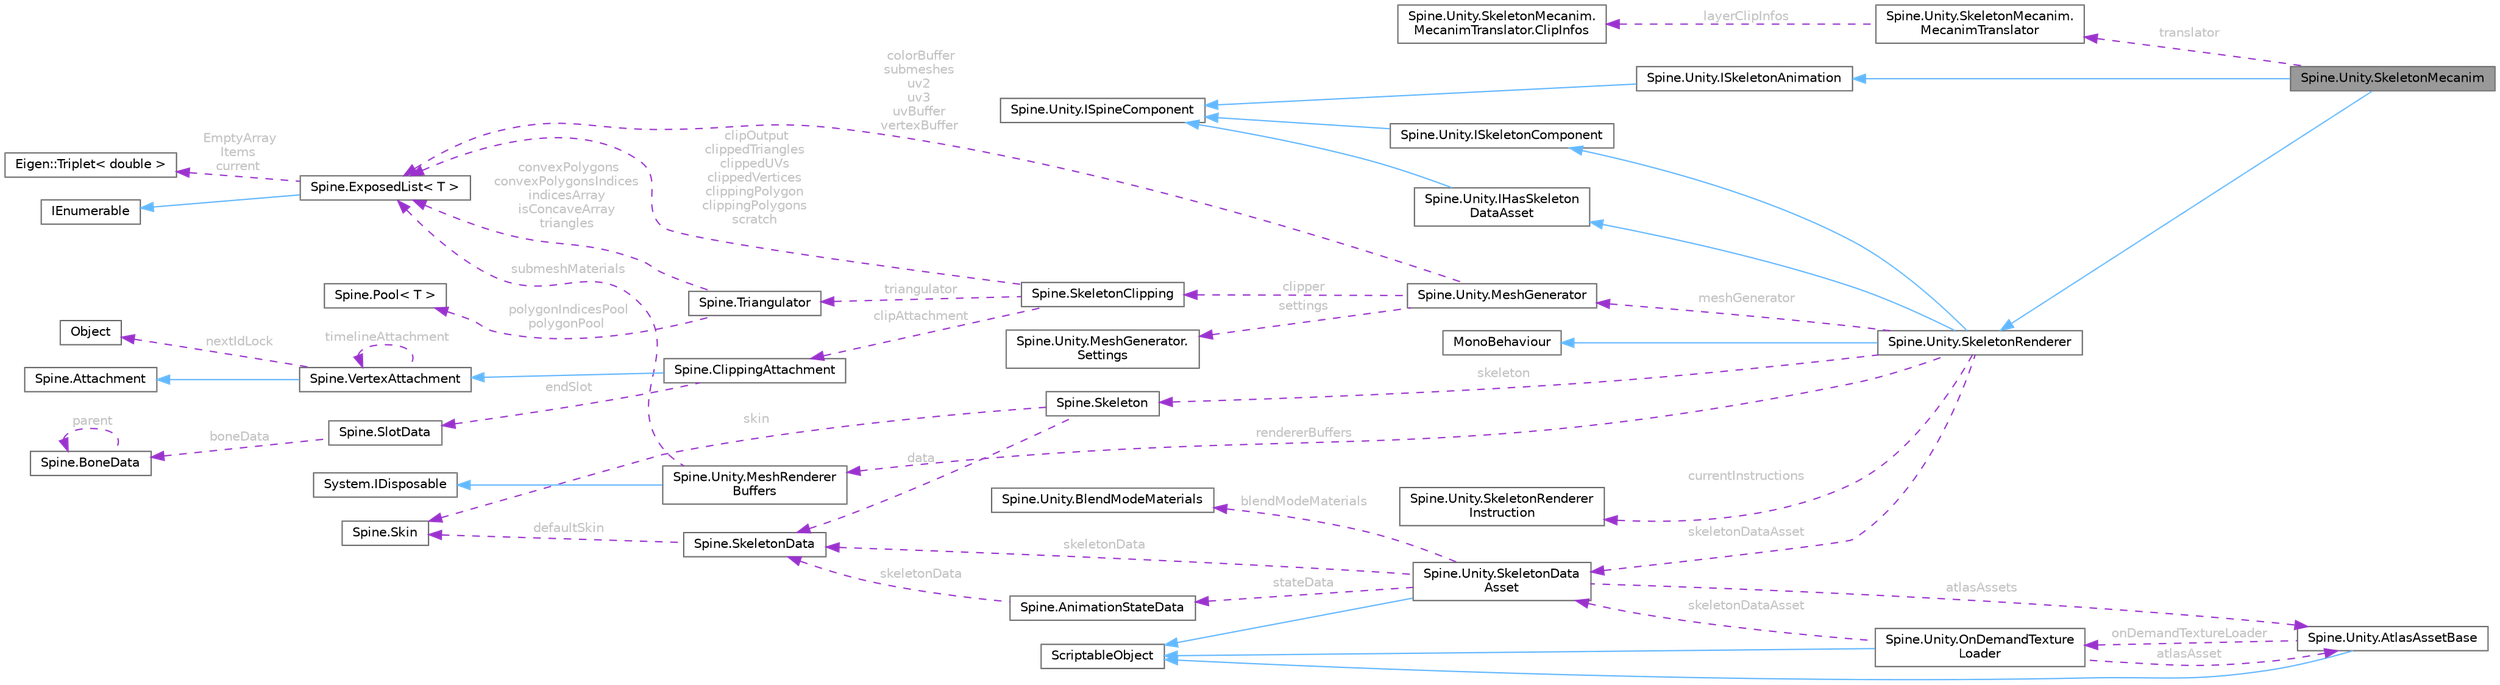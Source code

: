 digraph "Spine.Unity.SkeletonMecanim"
{
 // LATEX_PDF_SIZE
  bgcolor="transparent";
  edge [fontname=Helvetica,fontsize=10,labelfontname=Helvetica,labelfontsize=10];
  node [fontname=Helvetica,fontsize=10,shape=box,height=0.2,width=0.4];
  rankdir="LR";
  Node1 [id="Node000001",label="Spine.Unity.SkeletonMecanim",height=0.2,width=0.4,color="gray40", fillcolor="grey60", style="filled", fontcolor="black",tooltip=" "];
  Node2 -> Node1 [id="edge1_Node000001_Node000002",dir="back",color="steelblue1",style="solid",tooltip=" "];
  Node2 [id="Node000002",label="Spine.Unity.SkeletonRenderer",height=0.2,width=0.4,color="gray40", fillcolor="white", style="filled",URL="$class_spine_1_1_unity_1_1_skeleton_renderer.html",tooltip="Base class of animated Spine skeleton components. This component manages and renders a skeleton."];
  Node3 -> Node2 [id="edge2_Node000002_Node000003",dir="back",color="steelblue1",style="solid",tooltip=" "];
  Node3 [id="Node000003",label="MonoBehaviour",height=0.2,width=0.4,color="gray40", fillcolor="white", style="filled",tooltip=" "];
  Node4 -> Node2 [id="edge3_Node000002_Node000004",dir="back",color="steelblue1",style="solid",tooltip=" "];
  Node4 [id="Node000004",label="Spine.Unity.ISkeletonComponent",height=0.2,width=0.4,color="gray40", fillcolor="white", style="filled",URL="$interface_spine_1_1_unity_1_1_i_skeleton_component.html",tooltip="A Spine-Unity Component that manages a Spine.Skeleton instance, instantiated from a SkeletonDataAsset..."];
  Node5 -> Node4 [id="edge4_Node000004_Node000005",dir="back",color="steelblue1",style="solid",tooltip=" "];
  Node5 [id="Node000005",label="Spine.Unity.ISpineComponent",height=0.2,width=0.4,color="gray40", fillcolor="white", style="filled",URL="$interface_spine_1_1_unity_1_1_i_spine_component.html",tooltip=" "];
  Node6 -> Node2 [id="edge5_Node000002_Node000006",dir="back",color="steelblue1",style="solid",tooltip=" "];
  Node6 [id="Node000006",label="Spine.Unity.IHasSkeleton\lDataAsset",height=0.2,width=0.4,color="gray40", fillcolor="white", style="filled",URL="$interface_spine_1_1_unity_1_1_i_has_skeleton_data_asset.html",tooltip="Holds a reference to a SkeletonDataAsset."];
  Node5 -> Node6 [id="edge6_Node000006_Node000005",dir="back",color="steelblue1",style="solid",tooltip=" "];
  Node7 -> Node2 [id="edge7_Node000002_Node000007",dir="back",color="darkorchid3",style="dashed",tooltip=" ",label=" skeletonDataAsset",fontcolor="grey" ];
  Node7 [id="Node000007",label="Spine.Unity.SkeletonData\lAsset",height=0.2,width=0.4,color="gray40", fillcolor="white", style="filled",URL="$class_spine_1_1_unity_1_1_skeleton_data_asset.html",tooltip=" "];
  Node8 -> Node7 [id="edge8_Node000007_Node000008",dir="back",color="steelblue1",style="solid",tooltip=" "];
  Node8 [id="Node000008",label="ScriptableObject",height=0.2,width=0.4,color="gray40", fillcolor="white", style="filled",tooltip=" "];
  Node9 -> Node7 [id="edge9_Node000007_Node000009",dir="back",color="darkorchid3",style="dashed",tooltip=" ",label=" atlasAssets",fontcolor="grey" ];
  Node9 [id="Node000009",label="Spine.Unity.AtlasAssetBase",height=0.2,width=0.4,color="gray40", fillcolor="white", style="filled",URL="$class_spine_1_1_unity_1_1_atlas_asset_base.html",tooltip=" "];
  Node8 -> Node9 [id="edge10_Node000009_Node000008",dir="back",color="steelblue1",style="solid",tooltip=" "];
  Node10 -> Node9 [id="edge11_Node000009_Node000010",dir="back",color="darkorchid3",style="dashed",tooltip=" ",label=" onDemandTextureLoader",fontcolor="grey" ];
  Node10 [id="Node000010",label="Spine.Unity.OnDemandTexture\lLoader",height=0.2,width=0.4,color="gray40", fillcolor="white", style="filled",URL="$class_spine_1_1_unity_1_1_on_demand_texture_loader.html",tooltip=" "];
  Node8 -> Node10 [id="edge12_Node000010_Node000008",dir="back",color="steelblue1",style="solid",tooltip=" "];
  Node9 -> Node10 [id="edge13_Node000010_Node000009",dir="back",color="darkorchid3",style="dashed",tooltip=" ",label=" atlasAsset",fontcolor="grey" ];
  Node7 -> Node10 [id="edge14_Node000010_Node000007",dir="back",color="darkorchid3",style="dashed",tooltip=" ",label=" skeletonDataAsset",fontcolor="grey" ];
  Node11 -> Node7 [id="edge15_Node000007_Node000011",dir="back",color="darkorchid3",style="dashed",tooltip=" ",label=" blendModeMaterials",fontcolor="grey" ];
  Node11 [id="Node000011",label="Spine.Unity.BlendModeMaterials",height=0.2,width=0.4,color="gray40", fillcolor="white", style="filled",URL="$class_spine_1_1_unity_1_1_blend_mode_materials.html",tooltip=" "];
  Node12 -> Node7 [id="edge16_Node000007_Node000012",dir="back",color="darkorchid3",style="dashed",tooltip=" ",label=" skeletonData",fontcolor="grey" ];
  Node12 [id="Node000012",label="Spine.SkeletonData",height=0.2,width=0.4,color="gray40", fillcolor="white", style="filled",URL="$class_spine_1_1_skeleton_data.html",tooltip="Stores the setup pose and all of the stateless data for a skeleton."];
  Node13 -> Node12 [id="edge17_Node000012_Node000013",dir="back",color="darkorchid3",style="dashed",tooltip=" ",label=" defaultSkin",fontcolor="grey" ];
  Node13 [id="Node000013",label="Spine.Skin",height=0.2,width=0.4,color="gray40", fillcolor="white", style="filled",URL="$class_spine_1_1_skin.html",tooltip="Stores attachments by slot index and attachment name."];
  Node14 -> Node7 [id="edge18_Node000007_Node000014",dir="back",color="darkorchid3",style="dashed",tooltip=" ",label=" stateData",fontcolor="grey" ];
  Node14 [id="Node000014",label="Spine.AnimationStateData",height=0.2,width=0.4,color="gray40", fillcolor="white", style="filled",URL="$class_spine_1_1_animation_state_data.html",tooltip="Stores mix (crossfade) durations to be applied when AnimationState animations are changed."];
  Node12 -> Node14 [id="edge19_Node000014_Node000012",dir="back",color="darkorchid3",style="dashed",tooltip=" ",label=" skeletonData",fontcolor="grey" ];
  Node15 -> Node2 [id="edge20_Node000002_Node000015",dir="back",color="darkorchid3",style="dashed",tooltip=" ",label=" currentInstructions",fontcolor="grey" ];
  Node15 [id="Node000015",label="Spine.Unity.SkeletonRenderer\lInstruction",height=0.2,width=0.4,color="gray40", fillcolor="white", style="filled",URL="$class_spine_1_1_unity_1_1_skeleton_renderer_instruction.html",tooltip="Instructions used by a SkeletonRenderer to render a mesh."];
  Node16 -> Node2 [id="edge21_Node000002_Node000016",dir="back",color="darkorchid3",style="dashed",tooltip=" ",label=" meshGenerator",fontcolor="grey" ];
  Node16 [id="Node000016",label="Spine.Unity.MeshGenerator",height=0.2,width=0.4,color="gray40", fillcolor="white", style="filled",URL="$class_spine_1_1_unity_1_1_mesh_generator.html",tooltip="Holds several methods to prepare and generate a UnityEngine mesh based on a skeleton...."];
  Node17 -> Node16 [id="edge22_Node000016_Node000017",dir="back",color="darkorchid3",style="dashed",tooltip=" ",label=" settings",fontcolor="grey" ];
  Node17 [id="Node000017",label="Spine.Unity.MeshGenerator.\lSettings",height=0.2,width=0.4,color="gray40", fillcolor="white", style="filled",URL="$struct_spine_1_1_unity_1_1_mesh_generator_1_1_settings.html",tooltip=" "];
  Node18 -> Node16 [id="edge23_Node000016_Node000018",dir="back",color="darkorchid3",style="dashed",tooltip=" ",label=" colorBuffer\nsubmeshes\nuv2\nuv3\nuvBuffer\nvertexBuffer",fontcolor="grey" ];
  Node18 [id="Node000018",label="Spine.ExposedList\< T \>",height=0.2,width=0.4,color="gray40", fillcolor="white", style="filled",URL="$class_spine_1_1_exposed_list-1-g.html",tooltip=" "];
  Node19 -> Node18 [id="edge24_Node000018_Node000019",dir="back",color="steelblue1",style="solid",tooltip=" "];
  Node19 [id="Node000019",label="IEnumerable",height=0.2,width=0.4,color="gray40", fillcolor="white", style="filled",tooltip=" "];
  Node20 -> Node18 [id="edge25_Node000018_Node000020",dir="back",color="darkorchid3",style="dashed",tooltip=" ",label=" EmptyArray\nItems\ncurrent",fontcolor="grey" ];
  Node20 [id="Node000020",label="Eigen::Triplet\< double \>",height=0.2,width=0.4,color="gray40", fillcolor="white", style="filled",URL="$class_eigen_1_1_triplet.html",tooltip=" "];
  Node21 -> Node16 [id="edge26_Node000016_Node000021",dir="back",color="darkorchid3",style="dashed",tooltip=" ",label=" clipper",fontcolor="grey" ];
  Node21 [id="Node000021",label="Spine.SkeletonClipping",height=0.2,width=0.4,color="gray40", fillcolor="white", style="filled",URL="$class_spine_1_1_skeleton_clipping.html",tooltip=" "];
  Node22 -> Node21 [id="edge27_Node000021_Node000022",dir="back",color="darkorchid3",style="dashed",tooltip=" ",label=" triangulator",fontcolor="grey" ];
  Node22 [id="Node000022",label="Spine.Triangulator",height=0.2,width=0.4,color="gray40", fillcolor="white", style="filled",URL="$class_spine_1_1_triangulator.html",tooltip=" "];
  Node18 -> Node22 [id="edge28_Node000022_Node000018",dir="back",color="darkorchid3",style="dashed",tooltip=" ",label=" convexPolygons\nconvexPolygonsIndices\nindicesArray\nisConcaveArray\ntriangles",fontcolor="grey" ];
  Node23 -> Node22 [id="edge29_Node000022_Node000023",dir="back",color="darkorchid3",style="dashed",tooltip=" ",label=" polygonIndicesPool\npolygonPool",fontcolor="grey" ];
  Node23 [id="Node000023",label="Spine.Pool\< T \>",height=0.2,width=0.4,color="gray40", fillcolor="white", style="filled",URL="$class_spine_1_1_pool-1-g.html",tooltip=" "];
  Node18 -> Node21 [id="edge30_Node000021_Node000018",dir="back",color="darkorchid3",style="dashed",tooltip=" ",label=" clipOutput\nclippedTriangles\nclippedUVs\nclippedVertices\nclippingPolygon\nclippingPolygons\nscratch",fontcolor="grey" ];
  Node24 -> Node21 [id="edge31_Node000021_Node000024",dir="back",color="darkorchid3",style="dashed",tooltip=" ",label=" clipAttachment",fontcolor="grey" ];
  Node24 [id="Node000024",label="Spine.ClippingAttachment",height=0.2,width=0.4,color="gray40", fillcolor="white", style="filled",URL="$class_spine_1_1_clipping_attachment.html",tooltip=" "];
  Node25 -> Node24 [id="edge32_Node000024_Node000025",dir="back",color="steelblue1",style="solid",tooltip=" "];
  Node25 [id="Node000025",label="Spine.VertexAttachment",height=0.2,width=0.4,color="gray40", fillcolor="white", style="filled",URL="$class_spine_1_1_vertex_attachment.html",tooltip=">An attachment with vertices that are transformed by one or more bones and can be deformed by a slot'..."];
  Node26 -> Node25 [id="edge33_Node000025_Node000026",dir="back",color="steelblue1",style="solid",tooltip=" "];
  Node26 [id="Node000026",label="Spine.Attachment",height=0.2,width=0.4,color="gray40", fillcolor="white", style="filled",URL="$class_spine_1_1_attachment.html",tooltip="The base class for all attachments."];
  Node27 -> Node25 [id="edge34_Node000025_Node000027",dir="back",color="darkorchid3",style="dashed",tooltip=" ",label=" nextIdLock",fontcolor="grey" ];
  Node27 [id="Node000027",label="Object",height=0.2,width=0.4,color="gray40", fillcolor="white", style="filled",URL="$class_object.html",tooltip=" "];
  Node25 -> Node25 [id="edge35_Node000025_Node000025",dir="back",color="darkorchid3",style="dashed",tooltip=" ",label=" timelineAttachment",fontcolor="grey" ];
  Node28 -> Node24 [id="edge36_Node000024_Node000028",dir="back",color="darkorchid3",style="dashed",tooltip=" ",label=" endSlot",fontcolor="grey" ];
  Node28 [id="Node000028",label="Spine.SlotData",height=0.2,width=0.4,color="gray40", fillcolor="white", style="filled",URL="$class_spine_1_1_slot_data.html",tooltip=" "];
  Node29 -> Node28 [id="edge37_Node000028_Node000029",dir="back",color="darkorchid3",style="dashed",tooltip=" ",label=" boneData",fontcolor="grey" ];
  Node29 [id="Node000029",label="Spine.BoneData",height=0.2,width=0.4,color="gray40", fillcolor="white", style="filled",URL="$class_spine_1_1_bone_data.html",tooltip=" "];
  Node29 -> Node29 [id="edge38_Node000029_Node000029",dir="back",color="darkorchid3",style="dashed",tooltip=" ",label=" parent",fontcolor="grey" ];
  Node30 -> Node2 [id="edge39_Node000002_Node000030",dir="back",color="darkorchid3",style="dashed",tooltip=" ",label=" rendererBuffers",fontcolor="grey" ];
  Node30 [id="Node000030",label="Spine.Unity.MeshRenderer\lBuffers",height=0.2,width=0.4,color="gray40", fillcolor="white", style="filled",URL="$class_spine_1_1_unity_1_1_mesh_renderer_buffers.html",tooltip="A double-buffered Mesh, and a shared material array, bundled for use by Spine components that need to..."];
  Node31 -> Node30 [id="edge40_Node000030_Node000031",dir="back",color="steelblue1",style="solid",tooltip=" "];
  Node31 [id="Node000031",label="System.IDisposable",height=0.2,width=0.4,color="gray40", fillcolor="white", style="filled",tooltip=" "];
  Node18 -> Node30 [id="edge41_Node000030_Node000018",dir="back",color="darkorchid3",style="dashed",tooltip=" ",label=" submeshMaterials",fontcolor="grey" ];
  Node32 -> Node2 [id="edge42_Node000002_Node000032",dir="back",color="darkorchid3",style="dashed",tooltip=" ",label=" skeleton",fontcolor="grey" ];
  Node32 [id="Node000032",label="Spine.Skeleton",height=0.2,width=0.4,color="gray40", fillcolor="white", style="filled",URL="$class_spine_1_1_skeleton.html",tooltip=" "];
  Node12 -> Node32 [id="edge43_Node000032_Node000012",dir="back",color="darkorchid3",style="dashed",tooltip=" ",label=" data",fontcolor="grey" ];
  Node13 -> Node32 [id="edge44_Node000032_Node000013",dir="back",color="darkorchid3",style="dashed",tooltip=" ",label=" skin",fontcolor="grey" ];
  Node33 -> Node1 [id="edge45_Node000001_Node000033",dir="back",color="steelblue1",style="solid",tooltip=" "];
  Node33 [id="Node000033",label="Spine.Unity.ISkeletonAnimation",height=0.2,width=0.4,color="gray40", fillcolor="white", style="filled",URL="$interface_spine_1_1_unity_1_1_i_skeleton_animation.html",tooltip="A Spine-Unity Component that animates a Skeleton but not necessarily with a Spine...."];
  Node5 -> Node33 [id="edge46_Node000033_Node000005",dir="back",color="steelblue1",style="solid",tooltip=" "];
  Node34 -> Node1 [id="edge47_Node000001_Node000034",dir="back",color="darkorchid3",style="dashed",tooltip=" ",label=" translator",fontcolor="grey" ];
  Node34 [id="Node000034",label="Spine.Unity.SkeletonMecanim.\lMecanimTranslator",height=0.2,width=0.4,color="gray40", fillcolor="white", style="filled",URL="$class_spine_1_1_unity_1_1_skeleton_mecanim_1_1_mecanim_translator.html",tooltip=" "];
  Node35 -> Node34 [id="edge48_Node000034_Node000035",dir="back",color="darkorchid3",style="dashed",tooltip=" ",label=" layerClipInfos",fontcolor="grey" ];
  Node35 [id="Node000035",label="Spine.Unity.SkeletonMecanim.\lMecanimTranslator.ClipInfos",height=0.2,width=0.4,color="gray40", fillcolor="white", style="filled",URL="$class_spine_1_1_unity_1_1_skeleton_mecanim_1_1_mecanim_translator_1_1_clip_infos.html",tooltip=" "];
}

